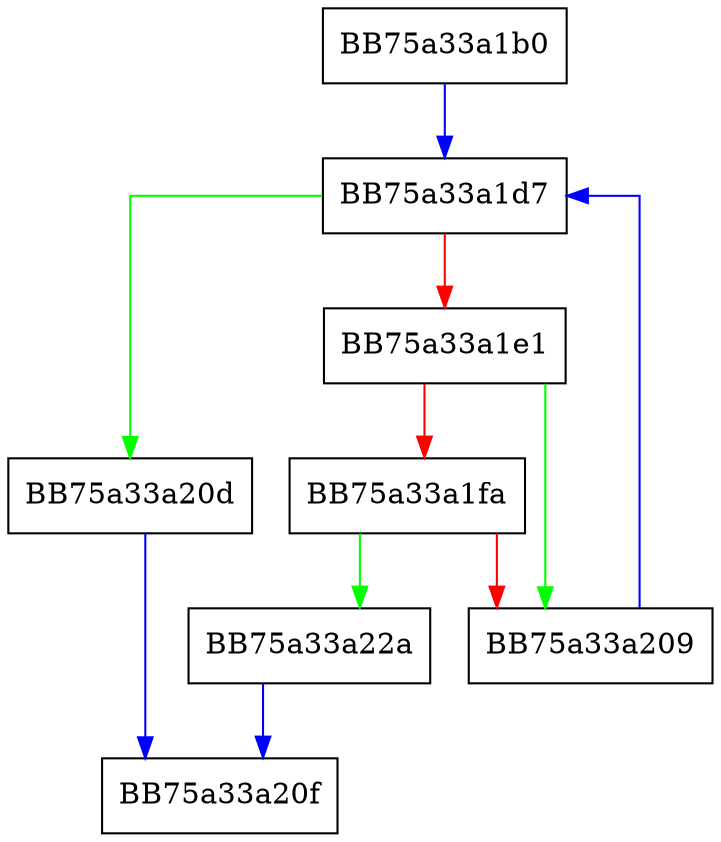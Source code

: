 digraph pe_gpabyid_worker {
  node [shape="box"];
  graph [splines=ortho];
  BB75a33a1b0 -> BB75a33a1d7 [color="blue"];
  BB75a33a1d7 -> BB75a33a20d [color="green"];
  BB75a33a1d7 -> BB75a33a1e1 [color="red"];
  BB75a33a1e1 -> BB75a33a209 [color="green"];
  BB75a33a1e1 -> BB75a33a1fa [color="red"];
  BB75a33a1fa -> BB75a33a22a [color="green"];
  BB75a33a1fa -> BB75a33a209 [color="red"];
  BB75a33a209 -> BB75a33a1d7 [color="blue"];
  BB75a33a20d -> BB75a33a20f [color="blue"];
  BB75a33a22a -> BB75a33a20f [color="blue"];
}